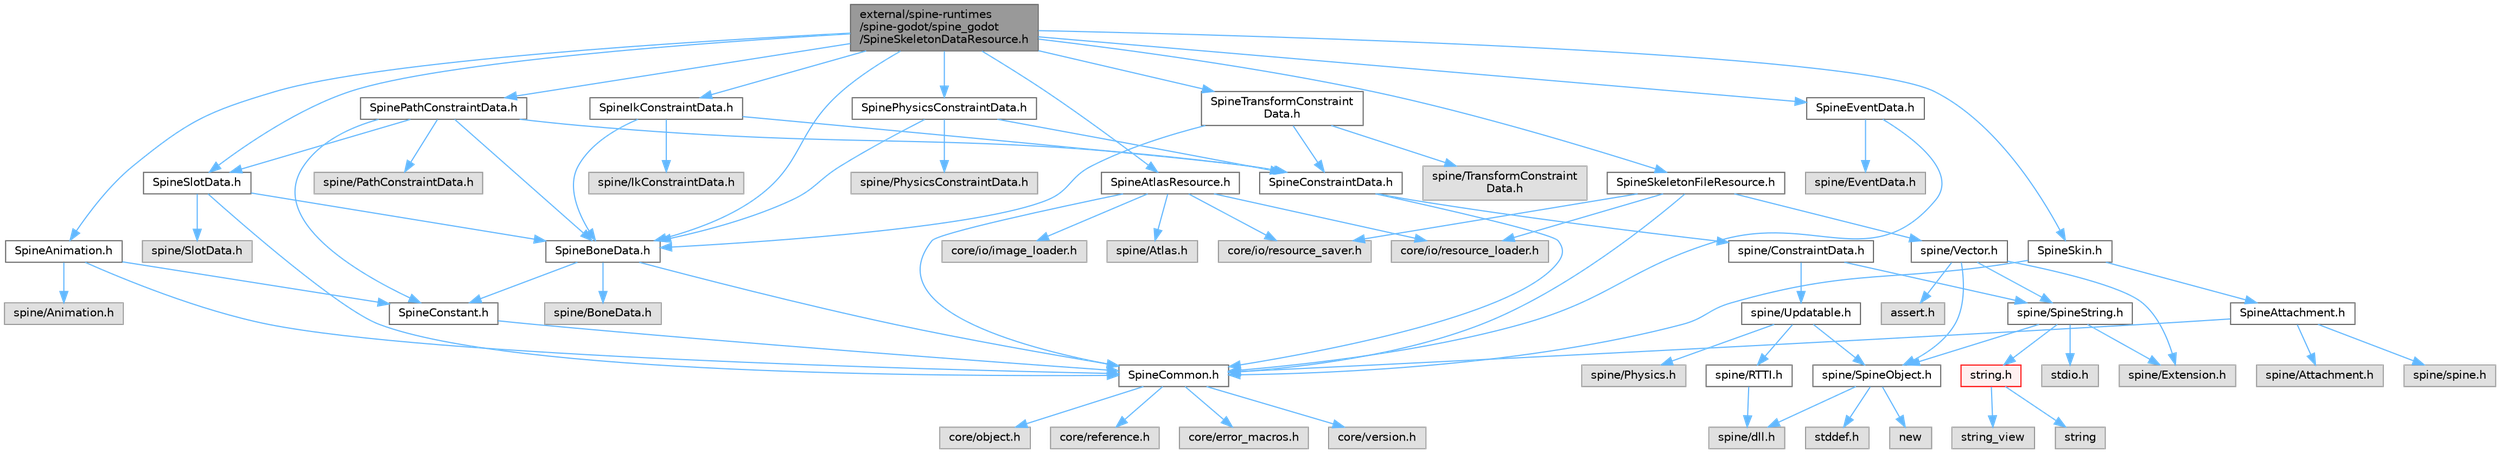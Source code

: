 digraph "external/spine-runtimes/spine-godot/spine_godot/SpineSkeletonDataResource.h"
{
 // LATEX_PDF_SIZE
  bgcolor="transparent";
  edge [fontname=Helvetica,fontsize=10,labelfontname=Helvetica,labelfontsize=10];
  node [fontname=Helvetica,fontsize=10,shape=box,height=0.2,width=0.4];
  Node1 [id="Node000001",label="external/spine-runtimes\l/spine-godot/spine_godot\l/SpineSkeletonDataResource.h",height=0.2,width=0.4,color="gray40", fillcolor="grey60", style="filled", fontcolor="black",tooltip=" "];
  Node1 -> Node2 [id="edge1_Node000001_Node000002",color="steelblue1",style="solid",tooltip=" "];
  Node2 [id="Node000002",label="SpineAnimation.h",height=0.2,width=0.4,color="grey40", fillcolor="white", style="filled",URL="$_spine_animation_8h.html",tooltip=" "];
  Node2 -> Node3 [id="edge2_Node000002_Node000003",color="steelblue1",style="solid",tooltip=" "];
  Node3 [id="Node000003",label="SpineCommon.h",height=0.2,width=0.4,color="grey40", fillcolor="white", style="filled",URL="$_spine_common_8h.html",tooltip=" "];
  Node3 -> Node4 [id="edge3_Node000003_Node000004",color="steelblue1",style="solid",tooltip=" "];
  Node4 [id="Node000004",label="core/version.h",height=0.2,width=0.4,color="grey60", fillcolor="#E0E0E0", style="filled",tooltip=" "];
  Node3 -> Node5 [id="edge4_Node000003_Node000005",color="steelblue1",style="solid",tooltip=" "];
  Node5 [id="Node000005",label="core/object.h",height=0.2,width=0.4,color="grey60", fillcolor="#E0E0E0", style="filled",tooltip=" "];
  Node3 -> Node6 [id="edge5_Node000003_Node000006",color="steelblue1",style="solid",tooltip=" "];
  Node6 [id="Node000006",label="core/reference.h",height=0.2,width=0.4,color="grey60", fillcolor="#E0E0E0", style="filled",tooltip=" "];
  Node3 -> Node7 [id="edge6_Node000003_Node000007",color="steelblue1",style="solid",tooltip=" "];
  Node7 [id="Node000007",label="core/error_macros.h",height=0.2,width=0.4,color="grey60", fillcolor="#E0E0E0", style="filled",tooltip=" "];
  Node2 -> Node8 [id="edge7_Node000002_Node000008",color="steelblue1",style="solid",tooltip=" "];
  Node8 [id="Node000008",label="SpineConstant.h",height=0.2,width=0.4,color="grey40", fillcolor="white", style="filled",URL="$_spine_constant_8h.html",tooltip=" "];
  Node8 -> Node3 [id="edge8_Node000008_Node000003",color="steelblue1",style="solid",tooltip=" "];
  Node2 -> Node9 [id="edge9_Node000002_Node000009",color="steelblue1",style="solid",tooltip=" "];
  Node9 [id="Node000009",label="spine/Animation.h",height=0.2,width=0.4,color="grey60", fillcolor="#E0E0E0", style="filled",tooltip=" "];
  Node1 -> Node10 [id="edge10_Node000001_Node000010",color="steelblue1",style="solid",tooltip=" "];
  Node10 [id="Node000010",label="SpineAtlasResource.h",height=0.2,width=0.4,color="grey40", fillcolor="white", style="filled",URL="$_spine_atlas_resource_8h.html",tooltip=" "];
  Node10 -> Node3 [id="edge11_Node000010_Node000003",color="steelblue1",style="solid",tooltip=" "];
  Node10 -> Node11 [id="edge12_Node000010_Node000011",color="steelblue1",style="solid",tooltip=" "];
  Node11 [id="Node000011",label="core/io/resource_loader.h",height=0.2,width=0.4,color="grey60", fillcolor="#E0E0E0", style="filled",tooltip=" "];
  Node10 -> Node12 [id="edge13_Node000010_Node000012",color="steelblue1",style="solid",tooltip=" "];
  Node12 [id="Node000012",label="core/io/resource_saver.h",height=0.2,width=0.4,color="grey60", fillcolor="#E0E0E0", style="filled",tooltip=" "];
  Node10 -> Node13 [id="edge14_Node000010_Node000013",color="steelblue1",style="solid",tooltip=" "];
  Node13 [id="Node000013",label="core/io/image_loader.h",height=0.2,width=0.4,color="grey60", fillcolor="#E0E0E0", style="filled",tooltip=" "];
  Node10 -> Node14 [id="edge15_Node000010_Node000014",color="steelblue1",style="solid",tooltip=" "];
  Node14 [id="Node000014",label="spine/Atlas.h",height=0.2,width=0.4,color="grey60", fillcolor="#E0E0E0", style="filled",tooltip=" "];
  Node1 -> Node15 [id="edge16_Node000001_Node000015",color="steelblue1",style="solid",tooltip=" "];
  Node15 [id="Node000015",label="SpineBoneData.h",height=0.2,width=0.4,color="grey40", fillcolor="white", style="filled",URL="$_spine_bone_data_8h.html",tooltip=" "];
  Node15 -> Node3 [id="edge17_Node000015_Node000003",color="steelblue1",style="solid",tooltip=" "];
  Node15 -> Node8 [id="edge18_Node000015_Node000008",color="steelblue1",style="solid",tooltip=" "];
  Node15 -> Node16 [id="edge19_Node000015_Node000016",color="steelblue1",style="solid",tooltip=" "];
  Node16 [id="Node000016",label="spine/BoneData.h",height=0.2,width=0.4,color="grey60", fillcolor="#E0E0E0", style="filled",tooltip=" "];
  Node1 -> Node17 [id="edge20_Node000001_Node000017",color="steelblue1",style="solid",tooltip=" "];
  Node17 [id="Node000017",label="SpineEventData.h",height=0.2,width=0.4,color="grey40", fillcolor="white", style="filled",URL="$_spine_event_data_8h.html",tooltip=" "];
  Node17 -> Node3 [id="edge21_Node000017_Node000003",color="steelblue1",style="solid",tooltip=" "];
  Node17 -> Node18 [id="edge22_Node000017_Node000018",color="steelblue1",style="solid",tooltip=" "];
  Node18 [id="Node000018",label="spine/EventData.h",height=0.2,width=0.4,color="grey60", fillcolor="#E0E0E0", style="filled",tooltip=" "];
  Node1 -> Node19 [id="edge23_Node000001_Node000019",color="steelblue1",style="solid",tooltip=" "];
  Node19 [id="Node000019",label="SpineIkConstraintData.h",height=0.2,width=0.4,color="grey40", fillcolor="white", style="filled",URL="$_spine_ik_constraint_data_8h.html",tooltip=" "];
  Node19 -> Node20 [id="edge24_Node000019_Node000020",color="steelblue1",style="solid",tooltip=" "];
  Node20 [id="Node000020",label="SpineConstraintData.h",height=0.2,width=0.4,color="grey40", fillcolor="white", style="filled",URL="$_spine_constraint_data_8h.html",tooltip=" "];
  Node20 -> Node3 [id="edge25_Node000020_Node000003",color="steelblue1",style="solid",tooltip=" "];
  Node20 -> Node21 [id="edge26_Node000020_Node000021",color="steelblue1",style="solid",tooltip=" "];
  Node21 [id="Node000021",label="spine/ConstraintData.h",height=0.2,width=0.4,color="grey40", fillcolor="white", style="filled",URL="$_constraint_data_8h.html",tooltip=" "];
  Node21 -> Node22 [id="edge27_Node000021_Node000022",color="steelblue1",style="solid",tooltip=" "];
  Node22 [id="Node000022",label="spine/Updatable.h",height=0.2,width=0.4,color="grey40", fillcolor="white", style="filled",URL="$_updatable_8h.html",tooltip=" "];
  Node22 -> Node23 [id="edge28_Node000022_Node000023",color="steelblue1",style="solid",tooltip=" "];
  Node23 [id="Node000023",label="spine/RTTI.h",height=0.2,width=0.4,color="grey40", fillcolor="white", style="filled",URL="$_r_t_t_i_8h.html",tooltip=" "];
  Node23 -> Node24 [id="edge29_Node000023_Node000024",color="steelblue1",style="solid",tooltip=" "];
  Node24 [id="Node000024",label="spine/dll.h",height=0.2,width=0.4,color="grey60", fillcolor="#E0E0E0", style="filled",tooltip=" "];
  Node22 -> Node25 [id="edge30_Node000022_Node000025",color="steelblue1",style="solid",tooltip=" "];
  Node25 [id="Node000025",label="spine/SpineObject.h",height=0.2,width=0.4,color="grey40", fillcolor="white", style="filled",URL="$_spine_object_8h.html",tooltip=" "];
  Node25 -> Node26 [id="edge31_Node000025_Node000026",color="steelblue1",style="solid",tooltip=" "];
  Node26 [id="Node000026",label="new",height=0.2,width=0.4,color="grey60", fillcolor="#E0E0E0", style="filled",tooltip=" "];
  Node25 -> Node27 [id="edge32_Node000025_Node000027",color="steelblue1",style="solid",tooltip=" "];
  Node27 [id="Node000027",label="stddef.h",height=0.2,width=0.4,color="grey60", fillcolor="#E0E0E0", style="filled",tooltip=" "];
  Node25 -> Node24 [id="edge33_Node000025_Node000024",color="steelblue1",style="solid",tooltip=" "];
  Node22 -> Node28 [id="edge34_Node000022_Node000028",color="steelblue1",style="solid",tooltip=" "];
  Node28 [id="Node000028",label="spine/Physics.h",height=0.2,width=0.4,color="grey60", fillcolor="#E0E0E0", style="filled",tooltip=" "];
  Node21 -> Node29 [id="edge35_Node000021_Node000029",color="steelblue1",style="solid",tooltip=" "];
  Node29 [id="Node000029",label="spine/SpineString.h",height=0.2,width=0.4,color="grey40", fillcolor="white", style="filled",URL="$_spine_string_8h.html",tooltip=" "];
  Node29 -> Node25 [id="edge36_Node000029_Node000025",color="steelblue1",style="solid",tooltip=" "];
  Node29 -> Node30 [id="edge37_Node000029_Node000030",color="steelblue1",style="solid",tooltip=" "];
  Node30 [id="Node000030",label="spine/Extension.h",height=0.2,width=0.4,color="grey60", fillcolor="#E0E0E0", style="filled",tooltip=" "];
  Node29 -> Node31 [id="edge38_Node000029_Node000031",color="steelblue1",style="solid",tooltip=" "];
  Node31 [id="Node000031",label="string.h",height=0.2,width=0.4,color="red", fillcolor="#FFF0F0", style="filled",URL="$string_8h.html",tooltip=" "];
  Node31 -> Node32 [id="edge39_Node000031_Node000032",color="steelblue1",style="solid",tooltip=" "];
  Node32 [id="Node000032",label="string",height=0.2,width=0.4,color="grey60", fillcolor="#E0E0E0", style="filled",tooltip=" "];
  Node31 -> Node33 [id="edge40_Node000031_Node000033",color="steelblue1",style="solid",tooltip=" "];
  Node33 [id="Node000033",label="string_view",height=0.2,width=0.4,color="grey60", fillcolor="#E0E0E0", style="filled",tooltip=" "];
  Node29 -> Node178 [id="edge41_Node000029_Node000178",color="steelblue1",style="solid",tooltip=" "];
  Node178 [id="Node000178",label="stdio.h",height=0.2,width=0.4,color="grey60", fillcolor="#E0E0E0", style="filled",tooltip=" "];
  Node19 -> Node15 [id="edge42_Node000019_Node000015",color="steelblue1",style="solid",tooltip=" "];
  Node19 -> Node179 [id="edge43_Node000019_Node000179",color="steelblue1",style="solid",tooltip=" "];
  Node179 [id="Node000179",label="spine/IkConstraintData.h",height=0.2,width=0.4,color="grey60", fillcolor="#E0E0E0", style="filled",tooltip=" "];
  Node1 -> Node180 [id="edge44_Node000001_Node000180",color="steelblue1",style="solid",tooltip=" "];
  Node180 [id="Node000180",label="SpinePathConstraintData.h",height=0.2,width=0.4,color="grey40", fillcolor="white", style="filled",URL="$_spine_path_constraint_data_8h.html",tooltip=" "];
  Node180 -> Node20 [id="edge45_Node000180_Node000020",color="steelblue1",style="solid",tooltip=" "];
  Node180 -> Node8 [id="edge46_Node000180_Node000008",color="steelblue1",style="solid",tooltip=" "];
  Node180 -> Node15 [id="edge47_Node000180_Node000015",color="steelblue1",style="solid",tooltip=" "];
  Node180 -> Node181 [id="edge48_Node000180_Node000181",color="steelblue1",style="solid",tooltip=" "];
  Node181 [id="Node000181",label="SpineSlotData.h",height=0.2,width=0.4,color="grey40", fillcolor="white", style="filled",URL="$_spine_slot_data_8h.html",tooltip=" "];
  Node181 -> Node3 [id="edge49_Node000181_Node000003",color="steelblue1",style="solid",tooltip=" "];
  Node181 -> Node15 [id="edge50_Node000181_Node000015",color="steelblue1",style="solid",tooltip=" "];
  Node181 -> Node182 [id="edge51_Node000181_Node000182",color="steelblue1",style="solid",tooltip=" "];
  Node182 [id="Node000182",label="spine/SlotData.h",height=0.2,width=0.4,color="grey60", fillcolor="#E0E0E0", style="filled",tooltip=" "];
  Node180 -> Node183 [id="edge52_Node000180_Node000183",color="steelblue1",style="solid",tooltip=" "];
  Node183 [id="Node000183",label="spine/PathConstraintData.h",height=0.2,width=0.4,color="grey60", fillcolor="#E0E0E0", style="filled",tooltip=" "];
  Node1 -> Node184 [id="edge53_Node000001_Node000184",color="steelblue1",style="solid",tooltip=" "];
  Node184 [id="Node000184",label="SpinePhysicsConstraintData.h",height=0.2,width=0.4,color="grey40", fillcolor="white", style="filled",URL="$_spine_physics_constraint_data_8h.html",tooltip=" "];
  Node184 -> Node20 [id="edge54_Node000184_Node000020",color="steelblue1",style="solid",tooltip=" "];
  Node184 -> Node15 [id="edge55_Node000184_Node000015",color="steelblue1",style="solid",tooltip=" "];
  Node184 -> Node185 [id="edge56_Node000184_Node000185",color="steelblue1",style="solid",tooltip=" "];
  Node185 [id="Node000185",label="spine/PhysicsConstraintData.h",height=0.2,width=0.4,color="grey60", fillcolor="#E0E0E0", style="filled",tooltip=" "];
  Node1 -> Node186 [id="edge57_Node000001_Node000186",color="steelblue1",style="solid",tooltip=" "];
  Node186 [id="Node000186",label="SpineSkeletonFileResource.h",height=0.2,width=0.4,color="grey40", fillcolor="white", style="filled",URL="$_spine_skeleton_file_resource_8h.html",tooltip=" "];
  Node186 -> Node3 [id="edge58_Node000186_Node000003",color="steelblue1",style="solid",tooltip=" "];
  Node186 -> Node11 [id="edge59_Node000186_Node000011",color="steelblue1",style="solid",tooltip=" "];
  Node186 -> Node12 [id="edge60_Node000186_Node000012",color="steelblue1",style="solid",tooltip=" "];
  Node186 -> Node187 [id="edge61_Node000186_Node000187",color="steelblue1",style="solid",tooltip=" "];
  Node187 [id="Node000187",label="spine/Vector.h",height=0.2,width=0.4,color="grey40", fillcolor="white", style="filled",URL="$external_2spine-runtimes_2spine-cpp_2spine-cpp_2include_2spine_2vector_8h.html",tooltip=" "];
  Node187 -> Node30 [id="edge62_Node000187_Node000030",color="steelblue1",style="solid",tooltip=" "];
  Node187 -> Node25 [id="edge63_Node000187_Node000025",color="steelblue1",style="solid",tooltip=" "];
  Node187 -> Node29 [id="edge64_Node000187_Node000029",color="steelblue1",style="solid",tooltip=" "];
  Node187 -> Node188 [id="edge65_Node000187_Node000188",color="steelblue1",style="solid",tooltip=" "];
  Node188 [id="Node000188",label="assert.h",height=0.2,width=0.4,color="grey60", fillcolor="#E0E0E0", style="filled",tooltip=" "];
  Node1 -> Node189 [id="edge66_Node000001_Node000189",color="steelblue1",style="solid",tooltip=" "];
  Node189 [id="Node000189",label="SpineSkin.h",height=0.2,width=0.4,color="grey40", fillcolor="white", style="filled",URL="$_spine_skin_8h.html",tooltip=" "];
  Node189 -> Node3 [id="edge67_Node000189_Node000003",color="steelblue1",style="solid",tooltip=" "];
  Node189 -> Node190 [id="edge68_Node000189_Node000190",color="steelblue1",style="solid",tooltip=" "];
  Node190 [id="Node000190",label="SpineAttachment.h",height=0.2,width=0.4,color="grey40", fillcolor="white", style="filled",URL="$_spine_attachment_8h.html",tooltip=" "];
  Node190 -> Node3 [id="edge69_Node000190_Node000003",color="steelblue1",style="solid",tooltip=" "];
  Node190 -> Node191 [id="edge70_Node000190_Node000191",color="steelblue1",style="solid",tooltip=" "];
  Node191 [id="Node000191",label="spine/Attachment.h",height=0.2,width=0.4,color="grey60", fillcolor="#E0E0E0", style="filled",tooltip=" "];
  Node190 -> Node192 [id="edge71_Node000190_Node000192",color="steelblue1",style="solid",tooltip=" "];
  Node192 [id="Node000192",label="spine/spine.h",height=0.2,width=0.4,color="grey60", fillcolor="#E0E0E0", style="filled",tooltip=" "];
  Node1 -> Node181 [id="edge72_Node000001_Node000181",color="steelblue1",style="solid",tooltip=" "];
  Node1 -> Node193 [id="edge73_Node000001_Node000193",color="steelblue1",style="solid",tooltip=" "];
  Node193 [id="Node000193",label="SpineTransformConstraint\lData.h",height=0.2,width=0.4,color="grey40", fillcolor="white", style="filled",URL="$_spine_transform_constraint_data_8h.html",tooltip=" "];
  Node193 -> Node20 [id="edge74_Node000193_Node000020",color="steelblue1",style="solid",tooltip=" "];
  Node193 -> Node15 [id="edge75_Node000193_Node000015",color="steelblue1",style="solid",tooltip=" "];
  Node193 -> Node194 [id="edge76_Node000193_Node000194",color="steelblue1",style="solid",tooltip=" "];
  Node194 [id="Node000194",label="spine/TransformConstraint\lData.h",height=0.2,width=0.4,color="grey60", fillcolor="#E0E0E0", style="filled",tooltip=" "];
}
